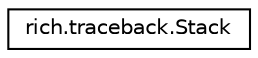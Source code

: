 digraph "Graphical Class Hierarchy"
{
 // LATEX_PDF_SIZE
  edge [fontname="Helvetica",fontsize="10",labelfontname="Helvetica",labelfontsize="10"];
  node [fontname="Helvetica",fontsize="10",shape=record];
  rankdir="LR";
  Node0 [label="rich.traceback.Stack",height=0.2,width=0.4,color="black", fillcolor="white", style="filled",URL="$classrich_1_1traceback_1_1Stack.html",tooltip=" "];
}
